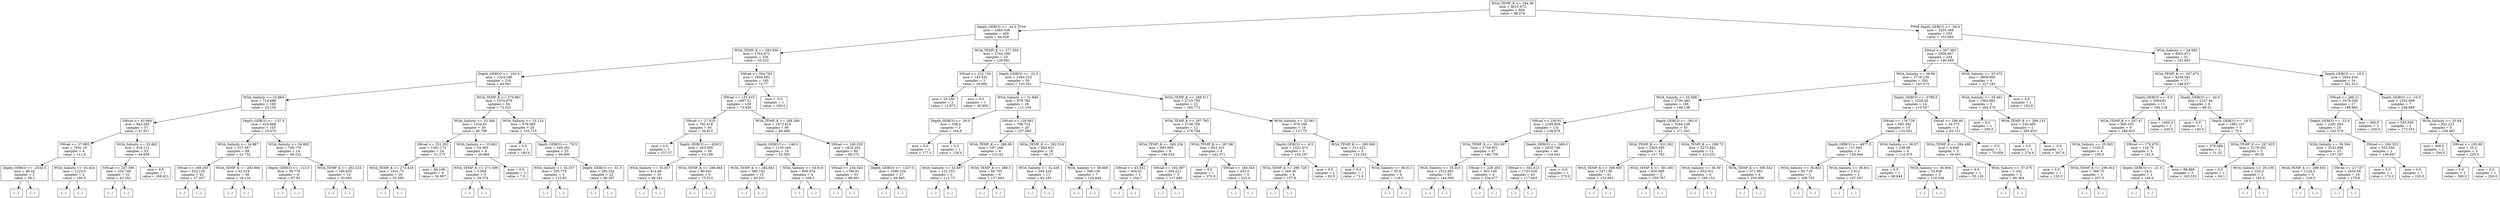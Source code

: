 digraph Tree {
node [shape=box] ;
0 [label="WOA_TEMP_K <= 294.36\nmse = 4615.472\nsamples = 664\nvalue = 98.279"] ;
1 [label="Depth_GEBCO <= -34.5\nmse = 2465.026\nsamples = 409\nvalue = 64.526"] ;
0 -> 1 [labeldistance=2.5, labelangle=45, headlabel="True"] ;
2 [label="WOA_TEMP_K <= 283.956\nmse = 1764.873\nsamples = 356\nvalue = 55.532"] ;
1 -> 2 ;
3 [label="Depth_GEBCO <= -100.5\nmse = 1324.286\nsamples = 216\nvalue = 43.061"] ;
2 -> 3 ;
4 [label="WOA_Salinity <= 33.864\nmse = 714.688\nsamples = 160\nvalue = 33.106"] ;
3 -> 4 ;
5 [label="SWrad <= 43.984\nmse = 943.293\nsamples = 57\nvalue = 47.927"] ;
4 -> 5 ;
6 [label="SWrad <= 37.985\nmse = 7591.18\nsamples = 4\nvalue = 111.6"] ;
5 -> 6 ;
7 [label="Depth_GEBCO <= -2532.5\nmse = 46.24\nsamples = 2\nvalue = 28.2"] ;
6 -> 7 ;
8 [label="(...)"] ;
7 -> 8 ;
9 [label="(...)"] ;
7 -> 9 ;
10 [label="WOA_Salinity <= 33.424\nmse = 1225.0\nsamples = 2\nvalue = 195.0"] ;
6 -> 10 ;
11 [label="(...)"] ;
10 -> 11 ;
12 [label="(...)"] ;
10 -> 12 ;
13 [label="WOA_Salinity <= 33.862\nmse = 418.112\nsamples = 53\nvalue = 44.859"] ;
5 -> 13 ;
14 [label="SWrad <= 247.396\nmse = 234.749\nsamples = 52\nvalue = 43.352"] ;
13 -> 14 ;
15 [label="(...)"] ;
14 -> 15 ;
88 [label="(...)"] ;
14 -> 88 ;
109 [label="mse = 0.0\nsamples = 1\nvalue = 168.421"] ;
13 -> 109 ;
110 [label="Depth_GEBCO <= -137.5\nmse = 425.698\nsamples = 103\nvalue = 25.476"] ;
4 -> 110 ;
111 [label="WOA_Salinity <= 34.987\nmse = 317.547\nsamples = 89\nvalue = 22.752"] ;
110 -> 111 ;
112 [label="SWrad <= 169.293\nmse = 522.135\nsamples = 43\nvalue = 27.207"] ;
111 -> 112 ;
113 [label="(...)"] ;
112 -> 113 ;
138 [label="(...)"] ;
112 -> 138 ;
195 [label="WOA_TEMP_K <= 283.694\nmse = 62.518\nsamples = 46\nvalue = 18.116"] ;
111 -> 195 ;
196 [label="(...)"] ;
195 -> 196 ;
231 [label="(...)"] ;
195 -> 231 ;
234 [label="WOA_Salinity <= 34.805\nmse = 748.778\nsamples = 14\nvalue = 48.322"] ;
110 -> 234 ;
235 [label="Depth_GEBCO <= -113.5\nmse = 38.778\nsamples = 4\nvalue = 87.92"] ;
234 -> 235 ;
236 [label="(...)"] ;
235 -> 236 ;
241 [label="(...)"] ;
235 -> 241 ;
242 [label="WOA_TEMP_K <= 282.524\nmse = 186.835\nsamples = 10\nvalue = 33.092"] ;
234 -> 242 ;
243 [label="(...)"] ;
242 -> 243 ;
246 [label="(...)"] ;
242 -> 246 ;
259 [label="WOA_TEMP_K <= 275.891\nmse = 1970.679\nsamples = 56\nvalue = 72.021"] ;
3 -> 259 ;
260 [label="WOA_Salinity <= 33.366\nmse = 1324.61\nsamples = 30\nvalue = 46.796"] ;
259 -> 260 ;
261 [label="SWrad <= 251.052\nmse = 1501.173\nsamples = 24\nvalue = 51.275"] ;
260 -> 261 ;
262 [label="WOA_TEMP_K <= 273.418\nmse = 1631.73\nsamples = 20\nvalue = 55.565"] ;
261 -> 262 ;
263 [label="(...)"] ;
262 -> 263 ;
272 [label="(...)"] ;
262 -> 272 ;
273 [label="mse = 66.168\nsamples = 4\nvalue = 26.967"] ;
261 -> 273 ;
274 [label="WOA_Salinity <= 33.862\nmse = 54.393\nsamples = 6\nvalue = 26.888"] ;
260 -> 274 ;
275 [label="WOA_TEMP_K <= 271.598\nmse = 5.569\nsamples = 5\nvalue = 29.374"] ;
274 -> 275 ;
276 [label="(...)"] ;
275 -> 276 ;
277 [label="(...)"] ;
275 -> 277 ;
282 [label="mse = 0.0\nsamples = 1\nvalue = 7.0"] ;
274 -> 282 ;
283 [label="WOA_Salinity <= 33.214\nmse = 978.565\nsamples = 26\nvalue = 103.713"] ;
259 -> 283 ;
284 [label="mse = 0.0\nsamples = 1\nvalue = 180.0"] ;
283 -> 284 ;
285 [label="Depth_GEBCO <= -76.5\nmse = 349.281\nsamples = 25\nvalue = 94.995"] ;
283 -> 285 ;
286 [label="WOA_Salinity <= 34.337\nmse = 205.778\nsamples = 3\nvalue = 110.85"] ;
285 -> 286 ;
287 [label="(...)"] ;
286 -> 287 ;
290 [label="(...)"] ;
286 -> 290 ;
291 [label="Depth_GEBCO <= -51.5\nmse = 295.242\nsamples = 22\nvalue = 90.297"] ;
285 -> 291 ;
292 [label="(...)"] ;
291 -> 292 ;
299 [label="(...)"] ;
291 -> 299 ;
322 [label="SWrad <= 294.763\nmse = 1834.493\nsamples = 140\nvalue = 74.77"] ;
2 -> 322 ;
323 [label="SWrad <= 135.915\nmse = 1687.51\nsamples = 139\nvalue = 73.936"] ;
322 -> 323 ;
324 [label="SWrad <= 27.025\nmse = 782.618\nsamples = 40\nvalue = 56.615"] ;
323 -> 324 ;
325 [label="mse = 0.0\nsamples = 1\nvalue = 157.37"] ;
324 -> 325 ;
326 [label="Depth_GEBCO <= -628.5\nmse = 453.358\nsamples = 39\nvalue = 53.199"] ;
324 -> 326 ;
327 [label="WOA_Salinity <= 35.657\nmse = 414.68\nsamples = 33\nvalue = 49.182"] ;
326 -> 327 ;
328 [label="(...)"] ;
327 -> 328 ;
339 [label="(...)"] ;
327 -> 339 ;
390 [label="WOA_TEMP_K <= 288.664\nmse = 80.641\nsamples = 6\nvalue = 75.514"] ;
326 -> 390 ;
391 [label="(...)"] ;
390 -> 391 ;
400 [label="(...)"] ;
390 -> 400 ;
401 [label="WOA_TEMP_K <= 288.266\nmse = 1873.616\nsamples = 99\nvalue = 80.498"] ;
323 -> 401 ;
402 [label="Depth_GEBCO <= -148.0\nmse = 1155.344\nsamples = 19\nvalue = 53.505"] ;
401 -> 402 ;
403 [label="WOA_TEMP_K <= 284.843\nmse = 380.742\nsamples = 15\nvalue = 40.231"] ;
402 -> 403 ;
404 [label="(...)"] ;
403 -> 404 ;
407 [label="(...)"] ;
403 -> 407 ;
426 [label="WOA_Salinity <= 34.919\nmse = 609.974\nsamples = 4\nvalue = 108.5"] ;
402 -> 426 ;
427 [label="(...)"] ;
426 -> 427 ;
432 [label="(...)"] ;
426 -> 432 ;
433 [label="SWrad <= 240.529\nmse = 1810.204\nsamples = 80\nvalue = 88.272"] ;
401 -> 433 ;
434 [label="SWrad <= 234.543\nmse = 1780.61\nsamples = 53\nvalue = 98.461"] ;
433 -> 434 ;
435 [label="(...)"] ;
434 -> 435 ;
518 [label="(...)"] ;
434 -> 518 ;
527 [label="Depth_GEBCO <= -1327.5\nmse = 1096.104\nsamples = 27\nvalue = 64.945"] ;
433 -> 527 ;
528 [label="(...)"] ;
527 -> 528 ;
569 [label="(...)"] ;
527 -> 569 ;
570 [label="mse = -0.0\nsamples = 1\nvalue = 260.0"] ;
322 -> 570 ;
571 [label="WOA_TEMP_K <= 277.555\nmse = 2742.198\nsamples = 53\nvalue = 129.081"] ;
1 -> 571 ;
572 [label="SWrad <= 222.736\nmse = 145.032\nsamples = 3\nvalue = 20.902"] ;
571 -> 572 ;
573 [label="mse = 24.256\nsamples = 2\nvalue = 12.875"] ;
572 -> 573 ;
574 [label="mse = 0.0\nsamples = 1\nvalue = 36.956"] ;
572 -> 574 ;
575 [label="Depth_GEBCO <= -22.5\nmse = 2364.532\nsamples = 50\nvalue = 133.351"] ;
571 -> 575 ;
576 [label="WOA_Salinity <= 31.846\nmse = 978.782\nsamples = 28\nvalue = 111.154"] ;
575 -> 576 ;
577 [label="Depth_GEBCO <= -30.0\nmse = 338.0\nsamples = 2\nvalue = 164.0"] ;
576 -> 577 ;
578 [label="mse = 0.0\nsamples = 1\nvalue = 177.0"] ;
577 -> 578 ;
579 [label="mse = 0.0\nsamples = 1\nvalue = 138.0"] ;
577 -> 579 ;
580 [label="SWrad <= 128.862\nmse = 796.724\nsamples = 26\nvalue = 107.089"] ;
576 -> 580 ;
581 [label="WOA_TEMP_K <= 288.06\nmse = 197.166\nsamples = 8\nvalue = 131.43"] ;
580 -> 581 ;
582 [label="WOA_Salinity <= 33.857\nmse = 122.153\nsamples = 2\nvalue = 112.73"] ;
581 -> 582 ;
583 [label="(...)"] ;
582 -> 583 ;
584 [label="(...)"] ;
582 -> 584 ;
585 [label="WOA_TEMP_K <= 288.3\nmse = 66.755\nsamples = 6\nvalue = 137.663"] ;
581 -> 585 ;
586 [label="(...)"] ;
585 -> 586 ;
587 [label="(...)"] ;
585 -> 587 ;
594 [label="WOA_TEMP_K <= 292.519\nmse = 682.821\nsamples = 18\nvalue = 96.27"] ;
580 -> 594 ;
595 [label="WOA_Salinity <= 32.426\nmse = 294.329\nsamples = 11\nvalue = 82.183"] ;
594 -> 595 ;
596 [label="(...)"] ;
595 -> 596 ;
597 [label="(...)"] ;
595 -> 597 ;
614 [label="WOA_Salinity <= 36.609\nmse = 269.136\nsamples = 7\nvalue = 124.444"] ;
594 -> 614 ;
615 [label="(...)"] ;
614 -> 615 ;
616 [label="(...)"] ;
614 -> 616 ;
617 [label="WOA_TEMP_K <= 289.511\nmse = 2715.785\nsamples = 22\nvalue = 160.772"] ;
575 -> 617 ;
618 [label="WOA_TEMP_K <= 287.783\nmse = 2748.706\nsamples = 12\nvalue = 178.784"] ;
617 -> 618 ;
619 [label="WOA_TEMP_K <= 280.234\nmse = 862.693\nsamples = 8\nvalue = 149.016"] ;
618 -> 619 ;
620 [label="SWrad <= 43.332\nmse = 404.01\nsamples = 5\nvalue = 164.7"] ;
619 -> 620 ;
621 [label="(...)"] ;
620 -> 621 ;
622 [label="(...)"] ;
620 -> 622 ;
627 [label="SWrad <= 192.097\nmse = 304.221\nsamples = 3\nvalue = 117.649"] ;
619 -> 627 ;
628 [label="(...)"] ;
627 -> 628 ;
631 [label="(...)"] ;
627 -> 631 ;
632 [label="WOA_TEMP_K <= 287.96\nmse = 822.531\nsamples = 4\nvalue = 242.571"] ;
618 -> 632 ;
633 [label="mse = 0.0\nsamples = 1\nvalue = 270.0"] ;
632 -> 633 ;
634 [label="SWrad <= 180.545\nmse = 452.0\nsamples = 3\nvalue = 222.0"] ;
632 -> 634 ;
635 [label="(...)"] ;
634 -> 635 ;
638 [label="(...)"] ;
634 -> 638 ;
639 [label="WOA_Salinity <= 32.061\nmse = 970.188\nsamples = 10\nvalue = 127.75"] ;
617 -> 639 ;
640 [label="Depth_GEBCO <= -6.5\nmse = 1022.472\nsamples = 5\nvalue = 145.167"] ;
639 -> 640 ;
641 [label="WOA_TEMP_K <= 290.728\nmse = 269.36\nsamples = 4\nvalue = 157.8"] ;
640 -> 641 ;
642 [label="(...)"] ;
641 -> 642 ;
645 [label="(...)"] ;
641 -> 645 ;
648 [label="mse = 0.0\nsamples = 1\nvalue = 82.0"] ;
640 -> 648 ;
649 [label="WOA_TEMP_K <= 290.589\nmse = 311.222\nsamples = 5\nvalue = 110.333"] ;
639 -> 649 ;
650 [label="mse = 0.0\nsamples = 1\nvalue = 72.0"] ;
649 -> 650 ;
651 [label="WOA_Salinity <= 36.611\nmse = 20.8\nsamples = 4\nvalue = 118.0"] ;
649 -> 651 ;
652 [label="(...)"] ;
651 -> 652 ;
657 [label="(...)"] ;
651 -> 657 ;
658 [label="Depth_GEBCO <= -26.0\nmse = 3255.369\nsamples = 255\nvalue = 153.064"] ;
0 -> 658 [labeldistance=2.5, labelangle=-45, headlabel="False"] ;
659 [label="SWrad <= 307.363\nmse = 2858.607\nsamples = 204\nvalue = 146.589"] ;
658 -> 659 ;
660 [label="WOA_Salinity <= 36.69\nmse = 2716.259\nsamples = 200\nvalue = 145.073"] ;
659 -> 660 ;
661 [label="WOA_Salinity <= 35.586\nmse = 2706.383\nsamples = 186\nvalue = 148.138"] ;
660 -> 661 ;
662 [label="SWrad <= 230.91\nmse = 2169.839\nsamples = 131\nvalue = 138.676"] ;
661 -> 662 ;
663 [label="WOA_TEMP_K <= 301.997\nmse = 1728.951\nsamples = 87\nvalue = 146.758"] ;
662 -> 663 ;
664 [label="WOA_Salinity <= 35.023\nmse = 1522.691\nsamples = 83\nvalue = 144.059"] ;
663 -> 664 ;
665 [label="(...)"] ;
664 -> 665 ;
780 [label="(...)"] ;
664 -> 780 ;
789 [label="SWrad <= 229.283\nmse = 501.149\nsamples = 4\nvalue = 234.477"] ;
663 -> 789 ;
790 [label="(...)"] ;
789 -> 790 ;
791 [label="(...)"] ;
789 -> 791 ;
794 [label="Depth_GEBCO <= -369.0\nmse = 2635.746\nsamples = 44\nvalue = 124.041"] ;
662 -> 794 ;
795 [label="SWrad <= 302.615\nmse = 1743.536\nsamples = 43\nvalue = 117.663"] ;
794 -> 795 ;
796 [label="(...)"] ;
795 -> 796 ;
877 [label="(...)"] ;
795 -> 877 ;
878 [label="mse = -0.0\nsamples = 1\nvalue = 275.0"] ;
794 -> 878 ;
879 [label="Depth_GEBCO <= -361.0\nmse = 3264.188\nsamples = 55\nvalue = 171.291"] ;
661 -> 879 ;
880 [label="WOA_TEMP_K <= 301.392\nmse = 2903.085\nsamples = 43\nvalue = 157.763"] ;
879 -> 880 ;
881 [label="WOA_TEMP_K <= 298.945\nmse = 2471.95\nsamples = 41\nvalue = 152.663"] ;
880 -> 881 ;
882 [label="(...)"] ;
881 -> 882 ;
935 [label="(...)"] ;
881 -> 935 ;
954 [label="WOA_TEMP_K <= 301.661\nmse = 600.889\nsamples = 2\nvalue = 259.767"] ;
880 -> 954 ;
955 [label="(...)"] ;
954 -> 955 ;
956 [label="(...)"] ;
954 -> 956 ;
957 [label="WOA_TEMP_K <= 298.73\nmse = 2273.442\nsamples = 12\nvalue = 210.031"] ;
879 -> 957 ;
958 [label="WOA_Salinity <= 36.59\nmse = 632.931\nsamples = 6\nvalue = 169.153"] ;
957 -> 958 ;
959 [label="(...)"] ;
958 -> 959 ;
964 [label="(...)"] ;
958 -> 964 ;
965 [label="WOA_TEMP_K <= 300.542\nmse = 571.901\nsamples = 6\nvalue = 250.909"] ;
957 -> 965 ;
966 [label="(...)"] ;
965 -> 966 ;
969 [label="(...)"] ;
965 -> 969 ;
970 [label="Depth_GEBCO <= -3799.5\nmse = 1528.26\nsamples = 14\nvalue = 110.527"] ;
660 -> 970 ;
971 [label="SWrad <= 178.729\nmse = 692.382\nsamples = 10\nvalue = 132.041"] ;
970 -> 971 ;
972 [label="Depth_GEBCO <= -4877.5\nmse = 157.944\nsamples = 4\nvalue = 159.646"] ;
971 -> 972 ;
973 [label="WOA_Salinity <= 36.843\nmse = 82.719\nsamples = 2\nvalue = 168.705"] ;
972 -> 973 ;
974 [label="(...)"] ;
973 -> 974 ;
975 [label="(...)"] ;
973 -> 975 ;
976 [label="WOA_Salinity <= 36.831\nmse = 2.912\nsamples = 2\nvalue = 147.567"] ;
972 -> 976 ;
977 [label="(...)"] ;
976 -> 977 ;
978 [label="(...)"] ;
976 -> 978 ;
979 [label="WOA_Salinity <= 36.87\nmse = 238.98\nsamples = 6\nvalue = 114.475"] ;
971 -> 979 ;
980 [label="mse = 0.0\nsamples = 1\nvalue = 68.844"] ;
979 -> 980 ;
981 [label="WOA_Salinity <= 36.904\nmse = 33.836\nsamples = 5\nvalue = 119.038"] ;
979 -> 981 ;
982 [label="(...)"] ;
981 -> 982 ;
983 [label="(...)"] ;
981 -> 983 ;
990 [label="SWrad <= 206.46\nmse = 24.375\nsamples = 4\nvalue = 62.121"] ;
970 -> 990 ;
991 [label="WOA_TEMP_K <= 294.499\nmse = 4.846\nsamples = 3\nvalue = 59.491"] ;
990 -> 991 ;
992 [label="mse = 0.0\nsamples = 1\nvalue = 55.126"] ;
991 -> 992 ;
993 [label="WOA_Salinity <= 37.475\nmse = 1.241\nsamples = 2\nvalue = 60.364"] ;
991 -> 993 ;
994 [label="(...)"] ;
993 -> 994 ;
995 [label="(...)"] ;
993 -> 995 ;
996 [label="mse = -0.0\nsamples = 1\nvalue = 70.009"] ;
990 -> 996 ;
997 [label="WOA_Salinity <= 35.975\nmse = 3809.095\nsamples = 4\nvalue = 227.183"] ;
659 -> 997 ;
998 [label="WOA_Salinity <= 35.461\nmse = 1563.982\nsamples = 3\nvalue = 264.375"] ;
997 -> 998 ;
999 [label="mse = 0.0\nsamples = 1\nvalue = 200.0"] ;
998 -> 999 ;
1000 [label="WOA_TEMP_K <= 299.133\nmse = 243.469\nsamples = 2\nvalue = 285.833"] ;
998 -> 1000 ;
1001 [label="mse = 0.0\nsamples = 1\nvalue = 274.8"] ;
1000 -> 1001 ;
1002 [label="mse = -0.0\nsamples = 1\nvalue = 307.9"] ;
1000 -> 1002 ;
1003 [label="mse = 0.0\nsamples = 1\nvalue = 152.8"] ;
997 -> 1003 ;
1004 [label="WOA_Salinity <= 34.583\nmse = 4003.972\nsamples = 51\nvalue = 181.893"] ;
658 -> 1004 ;
1005 [label="WOA_TEMP_K <= 297.872\nmse = 4258.091\nsamples = 17\nvalue = 148.637"] ;
1004 -> 1005 ;
1006 [label="Depth_GEBCO <= -5.0\nmse = 2094.81\nsamples = 11\nvalue = 184.118"] ;
1005 -> 1006 ;
1007 [label="WOA_TEMP_K <= 297.47\nmse = 990.533\nsamples = 9\nvalue = 166.923"] ;
1006 -> 1007 ;
1008 [label="WOA_Salinity <= 25.093\nmse = 1520.0\nsamples = 4\nvalue = 190.0"] ;
1007 -> 1008 ;
1009 [label="mse = 0.0\nsamples = 1\nvalue = 120.0"] ;
1008 -> 1009 ;
1010 [label="WOA_TEMP_K <= 296.914\nmse = 368.75\nsamples = 3\nvalue = 207.5"] ;
1008 -> 1010 ;
1011 [label="(...)"] ;
1010 -> 1011 ;
1012 [label="(...)"] ;
1010 -> 1012 ;
1013 [label="SWrad <= 170.979\nmse = 118.75\nsamples = 5\nvalue = 152.5"] ;
1007 -> 1013 ;
1014 [label="Depth_GEBCO <= -21.5\nmse = 24.0\nsamples = 2\nvalue = 146.0"] ;
1013 -> 1014 ;
1015 [label="(...)"] ;
1014 -> 1015 ;
1016 [label="(...)"] ;
1014 -> 1016 ;
1017 [label="mse = 88.889\nsamples = 3\nvalue = 163.333"] ;
1013 -> 1017 ;
1018 [label="mse = 1600.0\nsamples = 2\nvalue = 240.0"] ;
1006 -> 1018 ;
1019 [label="Depth_GEBCO <= -20.0\nmse = 2157.44\nsamples = 6\nvalue = 88.32"] ;
1005 -> 1019 ;
1020 [label="mse = 0.0\nsamples = 1\nvalue = 140.0"] ;
1019 -> 1020 ;
1021 [label="Depth_GEBCO <= -14.5\nmse = 1862.167\nsamples = 5\nvalue = 75.4"] ;
1019 -> 1021 ;
1022 [label="mse = 379.688\nsamples = 2\nvalue = 51.25"] ;
1021 -> 1022 ;
1023 [label="WOA_TEMP_K <= 297.925\nmse = 2178.202\nsamples = 3\nvalue = 99.55"] ;
1021 -> 1023 ;
1024 [label="mse = 0.0\nsamples = 1\nvalue = 54.1"] ;
1023 -> 1024 ;
1025 [label="WOA_Salinity <= 29.109\nmse = 225.0\nsamples = 2\nvalue = 145.0"] ;
1023 -> 1025 ;
1026 [label="(...)"] ;
1025 -> 1026 ;
1027 [label="(...)"] ;
1025 -> 1027 ;
1028 [label="Depth_GEBCO <= -18.5\nmse = 2824.634\nsamples = 34\nvalue = 201.413"] ;
1004 -> 1028 ;
1029 [label="SWrad <= 288.21\nmse = 2579.036\nsamples = 27\nvalue = 189.865"] ;
1028 -> 1029 ;
1030 [label="Depth_GEBCO <= -22.0\nmse = 2291.093\nsamples = 25\nvalue = 182.576"] ;
1029 -> 1030 ;
1031 [label="WOA_Salinity <= 36.394\nmse = 2232.806\nsamples = 23\nvalue = 187.167"] ;
1030 -> 1031 ;
1032 [label="WOA_TEMP_K <= 299.655\nmse = 1124.0\nsamples = 5\nvalue = 229.0"] ;
1031 -> 1032 ;
1033 [label="(...)"] ;
1032 -> 1033 ;
1034 [label="(...)"] ;
1032 -> 1034 ;
1035 [label="SWrad <= 217.07\nmse = 2034.56\nsamples = 18\nvalue = 178.8"] ;
1031 -> 1035 ;
1036 [label="(...)"] ;
1035 -> 1036 ;
1041 [label="(...)"] ;
1035 -> 1041 ;
1046 [label="SWrad <= 160.325\nmse = 555.556\nsamples = 2\nvalue = 136.667"] ;
1030 -> 1046 ;
1047 [label="mse = 0.0\nsamples = 1\nvalue = 170.0"] ;
1046 -> 1047 ;
1048 [label="mse = 0.0\nsamples = 1\nvalue = 120.0"] ;
1046 -> 1048 ;
1049 [label="mse = 900.0\nsamples = 2\nvalue = 250.0"] ;
1029 -> 1049 ;
1050 [label="Depth_GEBCO <= -10.0\nmse = 1032.099\nsamples = 7\nvalue = 248.889"] ;
1028 -> 1050 ;
1051 [label="mse = 555.556\nsamples = 2\nvalue = 273.333"] ;
1050 -> 1051 ;
1052 [label="WOA_Salinity <= 35.49\nmse = 822.222\nsamples = 5\nvalue = 236.667"] ;
1050 -> 1052 ;
1053 [label="mse = 400.0\nsamples = 2\nvalue = 200.0"] ;
1052 -> 1053 ;
1054 [label="SWrad <= 193.88\nmse = 25.0\nsamples = 3\nvalue = 255.0"] ;
1052 -> 1054 ;
1055 [label="mse = 0.0\nsamples = 2\nvalue = 260.0"] ;
1054 -> 1055 ;
1056 [label="mse = 0.0\nsamples = 1\nvalue = 250.0"] ;
1054 -> 1056 ;
}